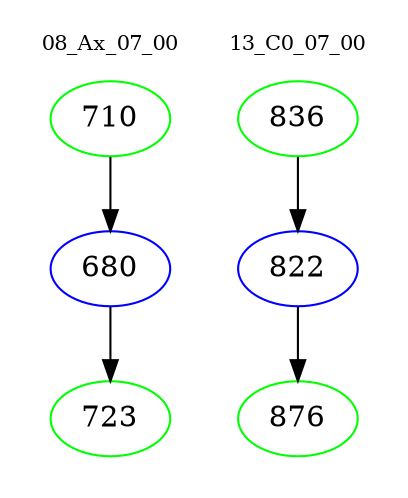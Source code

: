 digraph{
subgraph cluster_0 {
color = white
label = "08_Ax_07_00";
fontsize=10;
T0_710 [label="710", color="green"]
T0_710 -> T0_680 [color="black"]
T0_680 [label="680", color="blue"]
T0_680 -> T0_723 [color="black"]
T0_723 [label="723", color="green"]
}
subgraph cluster_1 {
color = white
label = "13_C0_07_00";
fontsize=10;
T1_836 [label="836", color="green"]
T1_836 -> T1_822 [color="black"]
T1_822 [label="822", color="blue"]
T1_822 -> T1_876 [color="black"]
T1_876 [label="876", color="green"]
}
}
